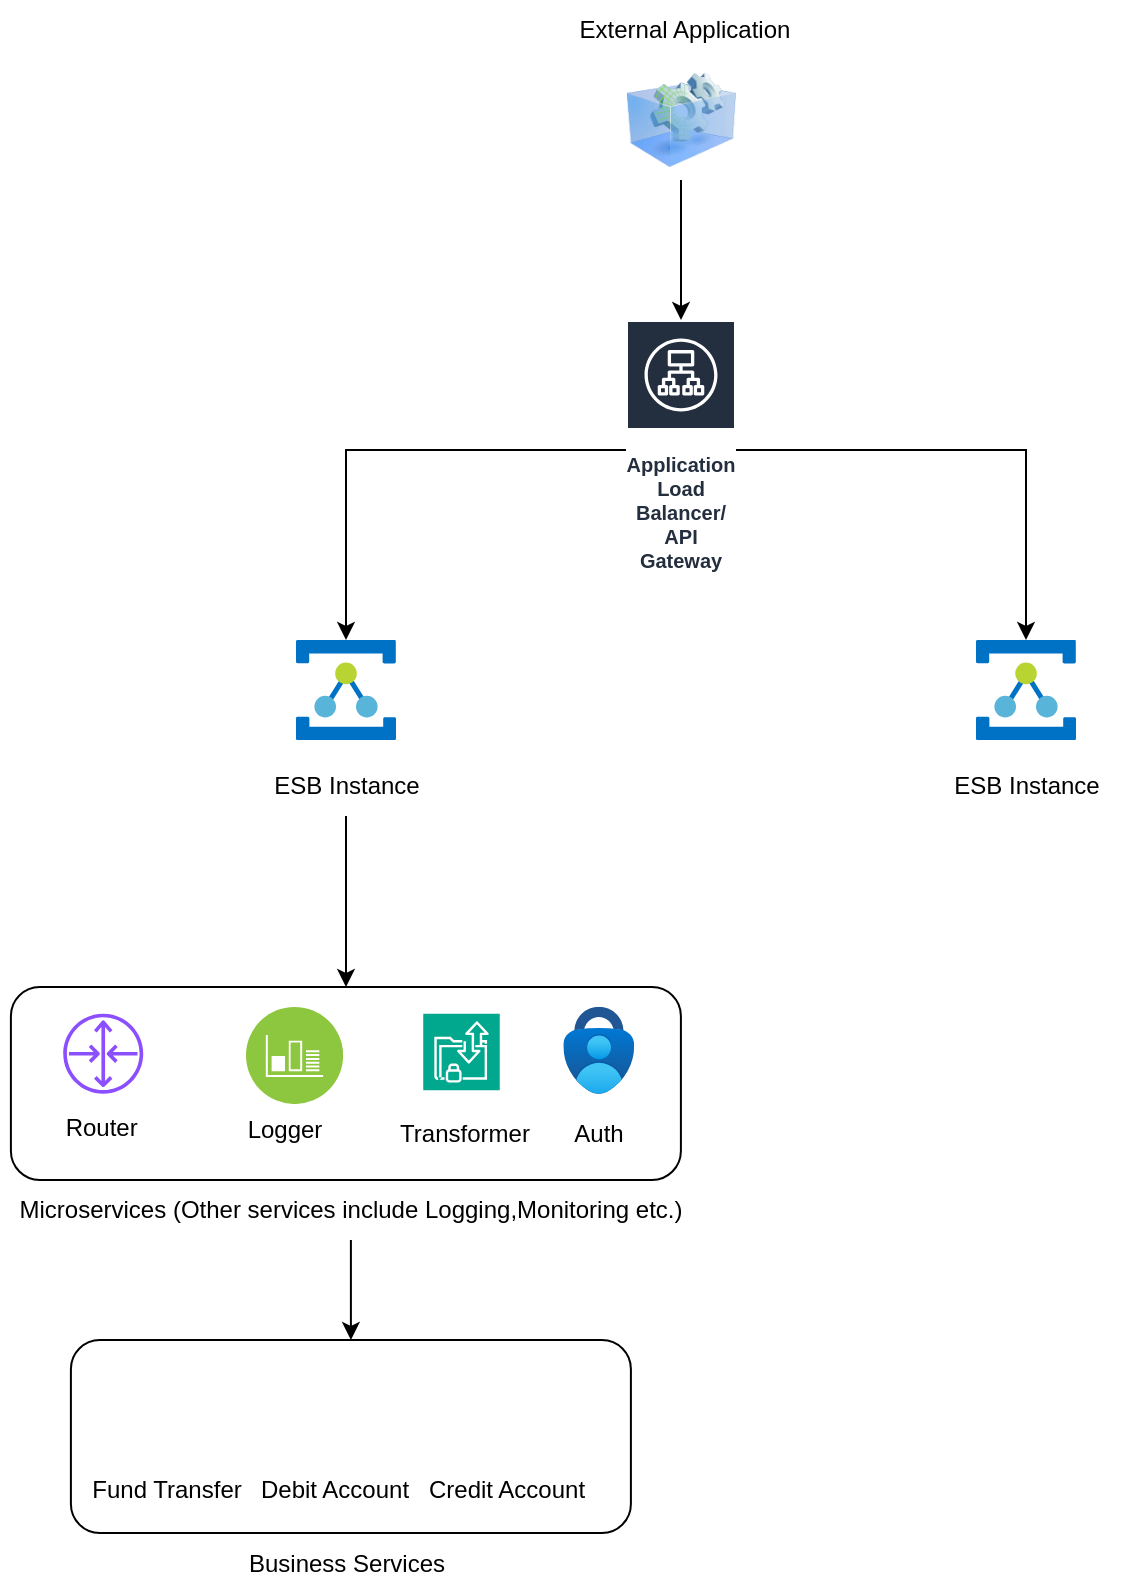 <mxfile version="27.0.2">
  <diagram name="Page-1" id="dWoFW3a0jY96sRs41HqG">
    <mxGraphModel dx="1042" dy="1662" grid="1" gridSize="10" guides="1" tooltips="1" connect="1" arrows="1" fold="1" page="1" pageScale="1" pageWidth="850" pageHeight="1100" math="0" shadow="0">
      <root>
        <mxCell id="0" />
        <mxCell id="1" parent="0" />
        <mxCell id="y4kmTvJ1MIiao2L1cIKT-18" value="" style="rounded=1;whiteSpace=wrap;html=1;" vertex="1" parent="1">
          <mxGeometry x="117.45" y="383.5" width="335" height="96.5" as="geometry" />
        </mxCell>
        <mxCell id="y4kmTvJ1MIiao2L1cIKT-9" style="edgeStyle=orthogonalEdgeStyle;rounded=0;orthogonalLoop=1;jettySize=auto;html=1;" edge="1" parent="1" source="y4kmTvJ1MIiao2L1cIKT-1" target="y4kmTvJ1MIiao2L1cIKT-2">
          <mxGeometry relative="1" as="geometry" />
        </mxCell>
        <mxCell id="y4kmTvJ1MIiao2L1cIKT-11" style="edgeStyle=orthogonalEdgeStyle;rounded=0;orthogonalLoop=1;jettySize=auto;html=1;" edge="1" parent="1" source="y4kmTvJ1MIiao2L1cIKT-1" target="y4kmTvJ1MIiao2L1cIKT-4">
          <mxGeometry relative="1" as="geometry" />
        </mxCell>
        <mxCell id="y4kmTvJ1MIiao2L1cIKT-1" value="Application Load Balancer/ API Gateway" style="sketch=0;outlineConnect=0;fontColor=#232F3E;gradientColor=none;strokeColor=#ffffff;fillColor=#232F3E;dashed=0;verticalLabelPosition=middle;verticalAlign=bottom;align=center;html=1;whiteSpace=wrap;fontSize=10;fontStyle=1;spacing=3;shape=mxgraph.aws4.productIcon;prIcon=mxgraph.aws4.application_load_balancer;" vertex="1" parent="1">
          <mxGeometry x="425" y="50" width="55" height="130" as="geometry" />
        </mxCell>
        <mxCell id="y4kmTvJ1MIiao2L1cIKT-2" value="" style="image;sketch=0;aspect=fixed;html=1;points=[];align=center;fontSize=12;image=img/lib/mscae/Service_Bus_Relay.svg;" vertex="1" parent="1">
          <mxGeometry x="260" y="210" width="50" height="50" as="geometry" />
        </mxCell>
        <mxCell id="y4kmTvJ1MIiao2L1cIKT-4" value="" style="image;sketch=0;aspect=fixed;html=1;points=[];align=center;fontSize=12;image=img/lib/mscae/Service_Bus_Relay.svg;" vertex="1" parent="1">
          <mxGeometry x="600" y="210" width="50" height="50" as="geometry" />
        </mxCell>
        <mxCell id="y4kmTvJ1MIiao2L1cIKT-22" style="edgeStyle=orthogonalEdgeStyle;rounded=0;orthogonalLoop=1;jettySize=auto;html=1;entryX=0.5;entryY=0;entryDx=0;entryDy=0;" edge="1" parent="1" source="y4kmTvJ1MIiao2L1cIKT-5" target="y4kmTvJ1MIiao2L1cIKT-18">
          <mxGeometry relative="1" as="geometry">
            <Array as="points">
              <mxPoint x="285" y="384" />
            </Array>
          </mxGeometry>
        </mxCell>
        <mxCell id="y4kmTvJ1MIiao2L1cIKT-5" value="ESB Instance" style="text;html=1;align=center;verticalAlign=middle;resizable=0;points=[];autosize=1;strokeColor=none;fillColor=none;" vertex="1" parent="1">
          <mxGeometry x="235" y="268" width="100" height="30" as="geometry" />
        </mxCell>
        <mxCell id="y4kmTvJ1MIiao2L1cIKT-7" value="ESB Instance" style="text;html=1;align=center;verticalAlign=middle;resizable=0;points=[];autosize=1;strokeColor=none;fillColor=none;" vertex="1" parent="1">
          <mxGeometry x="575" y="268" width="100" height="30" as="geometry" />
        </mxCell>
        <mxCell id="y4kmTvJ1MIiao2L1cIKT-13" value="Logger" style="text;html=1;align=center;verticalAlign=middle;resizable=0;points=[];autosize=1;strokeColor=none;fillColor=none;" vertex="1" parent="1">
          <mxGeometry x="223.62" y="440.1" width="60" height="30" as="geometry" />
        </mxCell>
        <mxCell id="y4kmTvJ1MIiao2L1cIKT-14" value="" style="sketch=0;outlineConnect=0;fontColor=#232F3E;gradientColor=none;fillColor=#8C4FFF;strokeColor=none;dashed=0;verticalLabelPosition=bottom;verticalAlign=top;align=center;html=1;fontSize=12;fontStyle=0;aspect=fixed;pointerEvents=1;shape=mxgraph.aws4.router;" vertex="1" parent="1">
          <mxGeometry x="143.62" y="396.85" width="40" height="40" as="geometry" />
        </mxCell>
        <mxCell id="y4kmTvJ1MIiao2L1cIKT-15" value="Router&amp;nbsp;" style="text;html=1;align=center;verticalAlign=middle;resizable=0;points=[];autosize=1;strokeColor=none;fillColor=none;" vertex="1" parent="1">
          <mxGeometry x="133.62" y="439.1" width="60" height="30" as="geometry" />
        </mxCell>
        <mxCell id="y4kmTvJ1MIiao2L1cIKT-29" style="edgeStyle=orthogonalEdgeStyle;rounded=0;orthogonalLoop=1;jettySize=auto;html=1;entryX=0.5;entryY=0;entryDx=0;entryDy=0;" edge="1" parent="1" source="y4kmTvJ1MIiao2L1cIKT-19" target="y4kmTvJ1MIiao2L1cIKT-23">
          <mxGeometry relative="1" as="geometry" />
        </mxCell>
        <mxCell id="y4kmTvJ1MIiao2L1cIKT-19" value="Microservices (Other services include Logging,Monitoring etc.)" style="text;html=1;align=center;verticalAlign=middle;resizable=0;points=[];autosize=1;strokeColor=none;fillColor=none;" vertex="1" parent="1">
          <mxGeometry x="112.45" y="480" width="350" height="30" as="geometry" />
        </mxCell>
        <mxCell id="y4kmTvJ1MIiao2L1cIKT-20" value="" style="sketch=0;points=[[0,0,0],[0.25,0,0],[0.5,0,0],[0.75,0,0],[1,0,0],[0,1,0],[0.25,1,0],[0.5,1,0],[0.75,1,0],[1,1,0],[0,0.25,0],[0,0.5,0],[0,0.75,0],[1,0.25,0],[1,0.5,0],[1,0.75,0]];outlineConnect=0;fontColor=#232F3E;fillColor=#01A88D;strokeColor=#ffffff;dashed=0;verticalLabelPosition=bottom;verticalAlign=top;align=center;html=1;fontSize=12;fontStyle=0;aspect=fixed;shape=mxgraph.aws4.resourceIcon;resIcon=mxgraph.aws4.transfer_for_sftp;" vertex="1" parent="1">
          <mxGeometry x="323.62" y="396.85" width="38.25" height="38.25" as="geometry" />
        </mxCell>
        <mxCell id="y4kmTvJ1MIiao2L1cIKT-21" value="Transformer" style="text;html=1;align=center;verticalAlign=middle;resizable=0;points=[];autosize=1;strokeColor=none;fillColor=none;" vertex="1" parent="1">
          <mxGeometry x="298.62" y="441.97" width="90" height="30" as="geometry" />
        </mxCell>
        <mxCell id="y4kmTvJ1MIiao2L1cIKT-23" value="" style="rounded=1;whiteSpace=wrap;html=1;" vertex="1" parent="1">
          <mxGeometry x="147.45" y="560" width="280" height="96.5" as="geometry" />
        </mxCell>
        <mxCell id="y4kmTvJ1MIiao2L1cIKT-25" value="" style="image;aspect=fixed;html=1;points=[];align=center;fontSize=12;image=img/lib/azure2/security/Multifactor_Authentication.svg;" vertex="1" parent="1">
          <mxGeometry x="393.67" y="393.4" width="35.4" height="43.45" as="geometry" />
        </mxCell>
        <mxCell id="y4kmTvJ1MIiao2L1cIKT-26" value="Auth" style="text;html=1;align=center;verticalAlign=middle;resizable=0;points=[];autosize=1;strokeColor=none;fillColor=none;" vertex="1" parent="1">
          <mxGeometry x="386.37" y="441.97" width="50" height="30" as="geometry" />
        </mxCell>
        <mxCell id="y4kmTvJ1MIiao2L1cIKT-27" value="Business Services" style="text;html=1;align=center;verticalAlign=middle;resizable=0;points=[];autosize=1;strokeColor=none;fillColor=none;" vertex="1" parent="1">
          <mxGeometry x="224.95" y="656.5" width="120" height="30" as="geometry" />
        </mxCell>
        <mxCell id="y4kmTvJ1MIiao2L1cIKT-28" value="" style="shape=image;html=1;verticalAlign=top;verticalLabelPosition=bottom;labelBackgroundColor=#ffffff;imageAspect=0;aspect=fixed;image=https://cdn0.iconfinder.com/data/icons/analytic-investment-and-balanced-scorecard/512/5_money_transfer_fund_analysis-128.png" vertex="1" parent="1">
          <mxGeometry x="170" y="570" width="50" height="50" as="geometry" />
        </mxCell>
        <mxCell id="y4kmTvJ1MIiao2L1cIKT-30" value="" style="shape=image;html=1;verticalAlign=top;verticalLabelPosition=bottom;labelBackgroundColor=#ffffff;imageAspect=0;aspect=fixed;image=https://cdn0.iconfinder.com/data/icons/analytic-investment-and-balanced-scorecard/512/5_money_transfer_fund_analysis-128.png" vertex="1" parent="1">
          <mxGeometry x="253.57" y="570" width="50" height="50" as="geometry" />
        </mxCell>
        <mxCell id="y4kmTvJ1MIiao2L1cIKT-31" value="" style="shape=image;html=1;verticalAlign=top;verticalLabelPosition=bottom;labelBackgroundColor=#ffffff;imageAspect=0;aspect=fixed;image=https://cdn0.iconfinder.com/data/icons/analytic-investment-and-balanced-scorecard/512/5_money_transfer_fund_analysis-128.png" vertex="1" parent="1">
          <mxGeometry x="343.67" y="570" width="50" height="50" as="geometry" />
        </mxCell>
        <mxCell id="y4kmTvJ1MIiao2L1cIKT-32" value="Fund Transfer" style="text;html=1;align=center;verticalAlign=middle;resizable=0;points=[];autosize=1;strokeColor=none;fillColor=none;" vertex="1" parent="1">
          <mxGeometry x="145" y="620" width="100" height="30" as="geometry" />
        </mxCell>
        <mxCell id="y4kmTvJ1MIiao2L1cIKT-33" value="Debit Account" style="text;html=1;align=center;verticalAlign=middle;resizable=0;points=[];autosize=1;strokeColor=none;fillColor=none;" vertex="1" parent="1">
          <mxGeometry x="228.57" y="620" width="100" height="30" as="geometry" />
        </mxCell>
        <mxCell id="y4kmTvJ1MIiao2L1cIKT-34" value="Credit Account" style="text;html=1;align=center;verticalAlign=middle;resizable=0;points=[];autosize=1;strokeColor=none;fillColor=none;" vertex="1" parent="1">
          <mxGeometry x="315" y="620" width="100" height="30" as="geometry" />
        </mxCell>
        <mxCell id="y4kmTvJ1MIiao2L1cIKT-37" style="edgeStyle=orthogonalEdgeStyle;rounded=0;orthogonalLoop=1;jettySize=auto;html=1;" edge="1" parent="1" source="y4kmTvJ1MIiao2L1cIKT-35" target="y4kmTvJ1MIiao2L1cIKT-1">
          <mxGeometry relative="1" as="geometry" />
        </mxCell>
        <mxCell id="y4kmTvJ1MIiao2L1cIKT-35" value="" style="image;html=1;image=img/lib/clip_art/computers/Virtual_Application_128x128.png" vertex="1" parent="1">
          <mxGeometry x="425" y="-80" width="55" height="60" as="geometry" />
        </mxCell>
        <mxCell id="y4kmTvJ1MIiao2L1cIKT-38" value="External Application" style="text;html=1;align=center;verticalAlign=middle;resizable=0;points=[];autosize=1;strokeColor=none;fillColor=none;" vertex="1" parent="1">
          <mxGeometry x="388.62" y="-110" width="130" height="30" as="geometry" />
        </mxCell>
        <mxCell id="y4kmTvJ1MIiao2L1cIKT-39" value="" style="image;aspect=fixed;perimeter=ellipsePerimeter;html=1;align=center;shadow=0;dashed=0;fontColor=#4277BB;labelBackgroundColor=default;fontSize=12;spacingTop=3;image=img/lib/ibm/infrastructure/monitoring_logging.svg;" vertex="1" parent="1">
          <mxGeometry x="235" y="393.4" width="48.57" height="48.57" as="geometry" />
        </mxCell>
      </root>
    </mxGraphModel>
  </diagram>
</mxfile>
